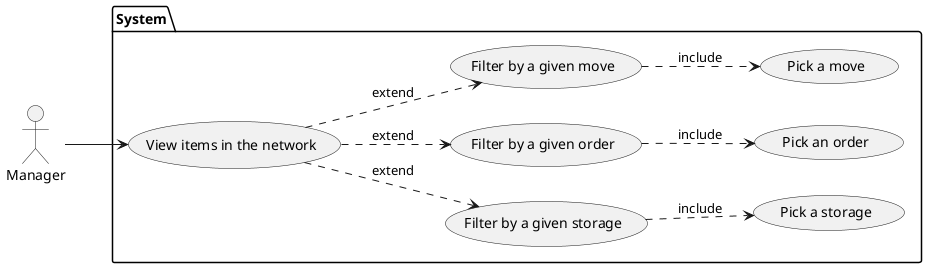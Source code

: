 @startuml Storage Net, Use Case, View Content

left to right direction

actor "Manager" as manager

package System {
  usecase "View items in the network" as view

  usecase "Filter by a given storage" as filter_storage
  usecase "Filter by a given order" as filter_order
  usecase "Filter by a given move" as filter_move

  usecase "Pick a storage" as pick_storage
  usecase "Pick a move" as pick_move
  usecase "Pick an order" as pick_order
}

manager --> view

view ..> filter_storage : extend
filter_storage ..> pick_storage : include

view ..> filter_order : extend
filter_order ..> pick_order : include

view ..> filter_move : extend
filter_move ..> pick_move : include

@enduml